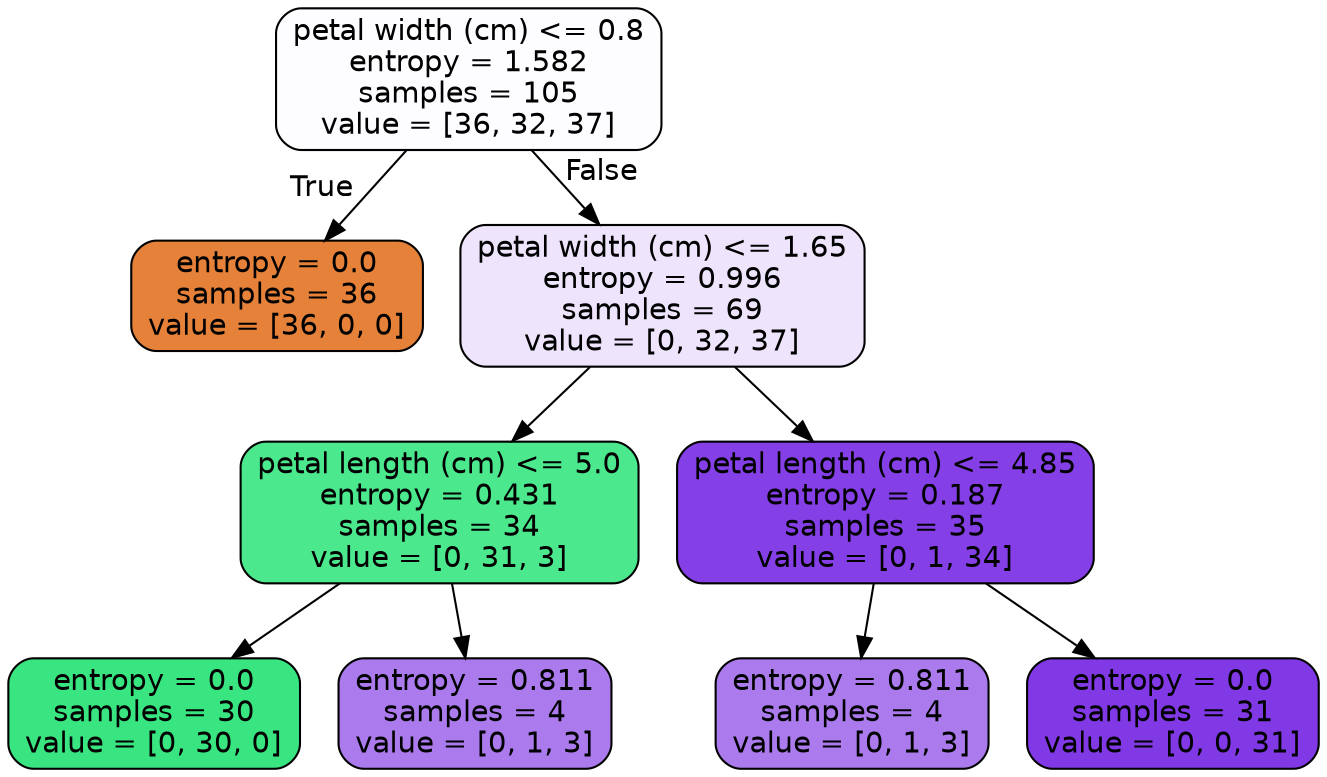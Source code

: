 digraph Tree {
node [shape=box, style="filled, rounded", color="black", fontname="helvetica"] ;
edge [fontname="helvetica"] ;
0 [label="petal width (cm) <= 0.8\nentropy = 1.582\nsamples = 105\nvalue = [36, 32, 37]", fillcolor="#fdfcff"] ;
1 [label="entropy = 0.0\nsamples = 36\nvalue = [36, 0, 0]", fillcolor="#e58139"] ;
0 -> 1 [labeldistance=2.5, labelangle=45, headlabel="True"] ;
2 [label="petal width (cm) <= 1.65\nentropy = 0.996\nsamples = 69\nvalue = [0, 32, 37]", fillcolor="#eee4fb"] ;
0 -> 2 [labeldistance=2.5, labelangle=-45, headlabel="False"] ;
3 [label="petal length (cm) <= 5.0\nentropy = 0.431\nsamples = 34\nvalue = [0, 31, 3]", fillcolor="#4ce88d"] ;
2 -> 3 ;
4 [label="entropy = 0.0\nsamples = 30\nvalue = [0, 30, 0]", fillcolor="#39e581"] ;
3 -> 4 ;
5 [label="entropy = 0.811\nsamples = 4\nvalue = [0, 1, 3]", fillcolor="#ab7bee"] ;
3 -> 5 ;
6 [label="petal length (cm) <= 4.85\nentropy = 0.187\nsamples = 35\nvalue = [0, 1, 34]", fillcolor="#853fe6"] ;
2 -> 6 ;
7 [label="entropy = 0.811\nsamples = 4\nvalue = [0, 1, 3]", fillcolor="#ab7bee"] ;
6 -> 7 ;
8 [label="entropy = 0.0\nsamples = 31\nvalue = [0, 0, 31]", fillcolor="#8139e5"] ;
6 -> 8 ;
}